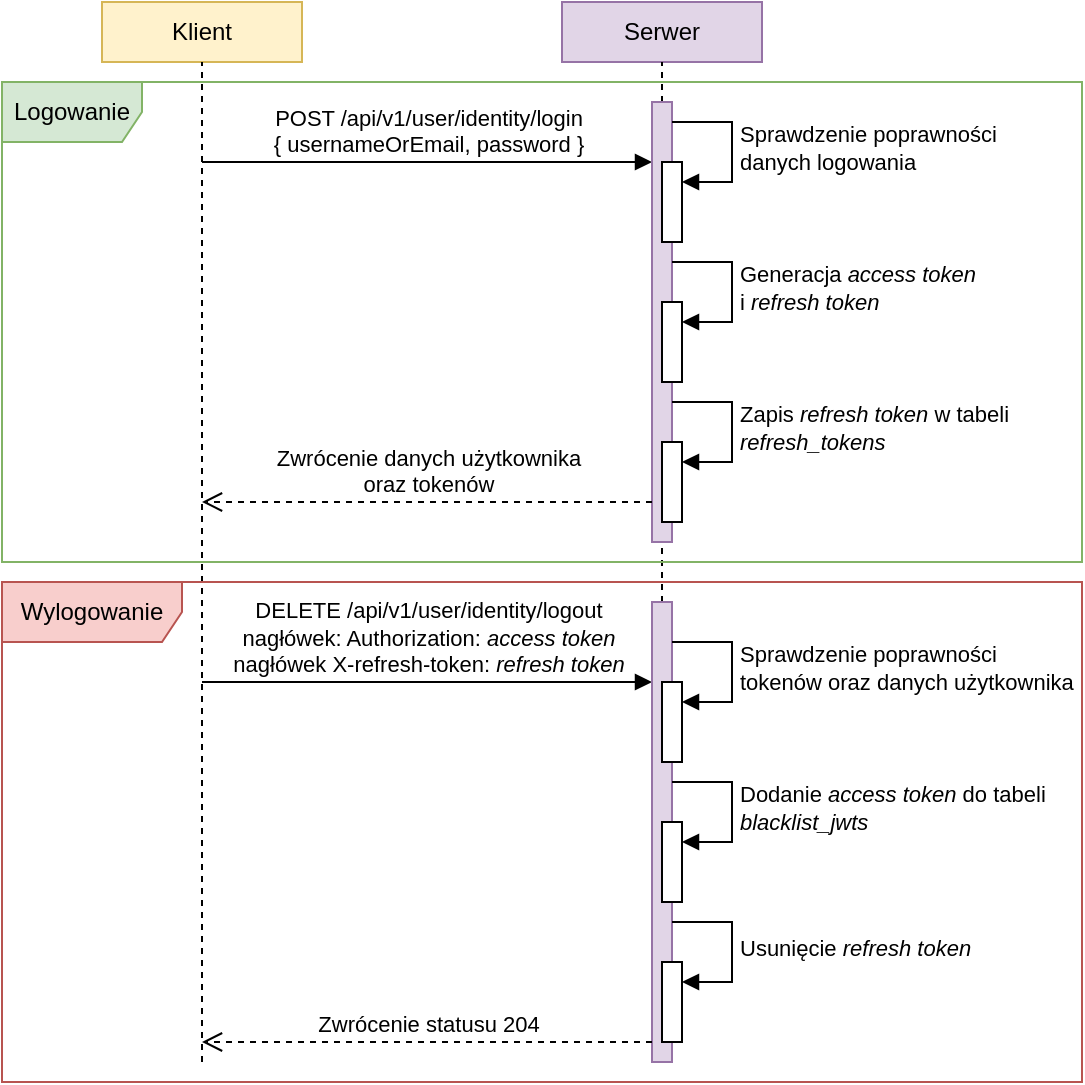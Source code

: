<mxfile version="22.1.15" type="device">
  <diagram name="Strona-1" id="CRbKr-kAui00phHniL13">
    <mxGraphModel dx="956" dy="523" grid="1" gridSize="10" guides="1" tooltips="1" connect="1" arrows="1" fold="1" page="1" pageScale="1" pageWidth="827" pageHeight="1169" math="0" shadow="0">
      <root>
        <mxCell id="0" />
        <mxCell id="1" parent="0" />
        <mxCell id="q5gdYGpSEoozQd5RKPLv-1" value="Klient" style="html=1;whiteSpace=wrap;fillColor=#fff2cc;strokeColor=#d6b656;" vertex="1" parent="1">
          <mxGeometry x="100" y="30" width="100" height="30" as="geometry" />
        </mxCell>
        <mxCell id="q5gdYGpSEoozQd5RKPLv-2" value="" style="endArrow=none;dashed=1;html=1;rounded=0;entryX=0.5;entryY=1;entryDx=0;entryDy=0;" edge="1" parent="1" target="q5gdYGpSEoozQd5RKPLv-1">
          <mxGeometry width="50" height="50" relative="1" as="geometry">
            <mxPoint x="150" y="560" as="sourcePoint" />
            <mxPoint x="360" y="190" as="targetPoint" />
          </mxGeometry>
        </mxCell>
        <mxCell id="q5gdYGpSEoozQd5RKPLv-3" value="Serwer" style="html=1;whiteSpace=wrap;fillColor=#e1d5e7;strokeColor=#9673a6;" vertex="1" parent="1">
          <mxGeometry x="330" y="30" width="100" height="30" as="geometry" />
        </mxCell>
        <mxCell id="q5gdYGpSEoozQd5RKPLv-4" value="" style="endArrow=none;dashed=1;html=1;rounded=0;entryX=0.5;entryY=1;entryDx=0;entryDy=0;" edge="1" parent="1" target="q5gdYGpSEoozQd5RKPLv-3" source="q5gdYGpSEoozQd5RKPLv-6">
          <mxGeometry width="50" height="50" relative="1" as="geometry">
            <mxPoint x="380" y="410" as="sourcePoint" />
            <mxPoint x="590" y="190" as="targetPoint" />
          </mxGeometry>
        </mxCell>
        <mxCell id="q5gdYGpSEoozQd5RKPLv-5" value="POST /api/v1/user/identity/login&lt;br&gt;{ usernameOrEmail, password }" style="html=1;verticalAlign=bottom;endArrow=block;curved=0;rounded=0;" edge="1" parent="1" target="q5gdYGpSEoozQd5RKPLv-6">
          <mxGeometry width="80" relative="1" as="geometry">
            <mxPoint x="150" y="110" as="sourcePoint" />
            <mxPoint x="370" y="110" as="targetPoint" />
          </mxGeometry>
        </mxCell>
        <mxCell id="q5gdYGpSEoozQd5RKPLv-7" value="" style="endArrow=none;dashed=1;html=1;rounded=0;entryX=0.5;entryY=1;entryDx=0;entryDy=0;" edge="1" parent="1" source="q5gdYGpSEoozQd5RKPLv-19" target="q5gdYGpSEoozQd5RKPLv-6">
          <mxGeometry width="50" height="50" relative="1" as="geometry">
            <mxPoint x="380" y="410" as="sourcePoint" />
            <mxPoint x="380" y="70" as="targetPoint" />
          </mxGeometry>
        </mxCell>
        <mxCell id="q5gdYGpSEoozQd5RKPLv-6" value="" style="html=1;points=[[0,0,0,0,5],[0,1,0,0,-5],[1,0,0,0,5],[1,1,0,0,-5]];perimeter=orthogonalPerimeter;outlineConnect=0;targetShapes=umlLifeline;portConstraint=eastwest;newEdgeStyle={&quot;curved&quot;:0,&quot;rounded&quot;:0};fillColor=#e1d5e7;strokeColor=#9673a6;" vertex="1" parent="1">
          <mxGeometry x="375" y="80" width="10" height="220" as="geometry" />
        </mxCell>
        <mxCell id="q5gdYGpSEoozQd5RKPLv-8" value="" style="html=1;points=[[0,0,0,0,5],[0,1,0,0,-5],[1,0,0,0,5],[1,1,0,0,-5]];perimeter=orthogonalPerimeter;outlineConnect=0;targetShapes=umlLifeline;portConstraint=eastwest;newEdgeStyle={&quot;curved&quot;:0,&quot;rounded&quot;:0};" vertex="1" parent="1">
          <mxGeometry x="380" y="110" width="10" height="40" as="geometry" />
        </mxCell>
        <mxCell id="q5gdYGpSEoozQd5RKPLv-9" value="Sprawdzenie poprawności&lt;br&gt;danych logowania" style="html=1;align=left;spacingLeft=2;endArrow=block;rounded=0;edgeStyle=orthogonalEdgeStyle;curved=0;rounded=0;" edge="1" target="q5gdYGpSEoozQd5RKPLv-8" parent="1">
          <mxGeometry relative="1" as="geometry">
            <mxPoint x="385" y="90" as="sourcePoint" />
            <Array as="points">
              <mxPoint x="415" y="120" />
            </Array>
          </mxGeometry>
        </mxCell>
        <mxCell id="q5gdYGpSEoozQd5RKPLv-10" value="" style="html=1;points=[[0,0,0,0,5],[0,1,0,0,-5],[1,0,0,0,5],[1,1,0,0,-5]];perimeter=orthogonalPerimeter;outlineConnect=0;targetShapes=umlLifeline;portConstraint=eastwest;newEdgeStyle={&quot;curved&quot;:0,&quot;rounded&quot;:0};" vertex="1" parent="1">
          <mxGeometry x="380" y="180" width="10" height="40" as="geometry" />
        </mxCell>
        <mxCell id="q5gdYGpSEoozQd5RKPLv-11" value="Generacja &lt;i&gt;access token&lt;/i&gt;&lt;br&gt;i &lt;i&gt;refresh token&lt;/i&gt;" style="html=1;align=left;spacingLeft=2;endArrow=block;rounded=0;edgeStyle=orthogonalEdgeStyle;curved=0;rounded=0;" edge="1" target="q5gdYGpSEoozQd5RKPLv-10" parent="1">
          <mxGeometry relative="1" as="geometry">
            <mxPoint x="385" y="160" as="sourcePoint" />
            <Array as="points">
              <mxPoint x="415" y="190" />
            </Array>
          </mxGeometry>
        </mxCell>
        <mxCell id="q5gdYGpSEoozQd5RKPLv-12" value="Zwrócenie danych użytkownika&lt;br&gt;oraz tokenów" style="html=1;verticalAlign=bottom;endArrow=open;dashed=1;endSize=8;curved=0;rounded=0;" edge="1" parent="1">
          <mxGeometry x="-0.001" relative="1" as="geometry">
            <mxPoint x="375" y="280" as="sourcePoint" />
            <mxPoint x="150" y="280" as="targetPoint" />
            <mxPoint as="offset" />
          </mxGeometry>
        </mxCell>
        <mxCell id="q5gdYGpSEoozQd5RKPLv-15" value="Logowanie" style="shape=umlFrame;whiteSpace=wrap;html=1;pointerEvents=0;width=70;height=30;fillColor=#d5e8d4;strokeColor=#82b366;" vertex="1" parent="1">
          <mxGeometry x="50" y="70" width="540" height="240" as="geometry" />
        </mxCell>
        <mxCell id="q5gdYGpSEoozQd5RKPLv-16" value="" style="html=1;points=[[0,0,0,0,5],[0,1,0,0,-5],[1,0,0,0,5],[1,1,0,0,-5]];perimeter=orthogonalPerimeter;outlineConnect=0;targetShapes=umlLifeline;portConstraint=eastwest;newEdgeStyle={&quot;curved&quot;:0,&quot;rounded&quot;:0};" vertex="1" parent="1">
          <mxGeometry x="380" y="250" width="10" height="40" as="geometry" />
        </mxCell>
        <mxCell id="q5gdYGpSEoozQd5RKPLv-17" value="Zapis &lt;i&gt;refresh token&lt;/i&gt;&amp;nbsp;w tabeli&lt;br&gt;&lt;i&gt;refresh_tokens&lt;/i&gt;" style="html=1;align=left;spacingLeft=2;endArrow=block;rounded=0;edgeStyle=orthogonalEdgeStyle;curved=0;rounded=0;" edge="1" target="q5gdYGpSEoozQd5RKPLv-16" parent="1">
          <mxGeometry relative="1" as="geometry">
            <mxPoint x="385" y="230" as="sourcePoint" />
            <Array as="points">
              <mxPoint x="415" y="260" />
            </Array>
          </mxGeometry>
        </mxCell>
        <mxCell id="q5gdYGpSEoozQd5RKPLv-18" value="DELETE /api/v1/user/identity/logout&lt;br&gt;nagłówek: Authorization: &lt;i&gt;access token&lt;/i&gt;&lt;br&gt;nagłówek X-refresh-token: &lt;i&gt;refresh token&lt;/i&gt;" style="html=1;verticalAlign=bottom;endArrow=block;curved=0;rounded=0;" edge="1" parent="1">
          <mxGeometry width="80" relative="1" as="geometry">
            <mxPoint x="150" y="370" as="sourcePoint" />
            <mxPoint x="375" y="370" as="targetPoint" />
          </mxGeometry>
        </mxCell>
        <mxCell id="q5gdYGpSEoozQd5RKPLv-20" value="" style="endArrow=none;dashed=1;html=1;rounded=0;entryX=0.5;entryY=1;entryDx=0;entryDy=0;" edge="1" parent="1" target="q5gdYGpSEoozQd5RKPLv-19">
          <mxGeometry width="50" height="50" relative="1" as="geometry">
            <mxPoint x="380" y="410" as="sourcePoint" />
            <mxPoint x="380" y="300" as="targetPoint" />
          </mxGeometry>
        </mxCell>
        <mxCell id="q5gdYGpSEoozQd5RKPLv-19" value="" style="html=1;points=[[0,0,0,0,5],[0,1,0,0,-5],[1,0,0,0,5],[1,1,0,0,-5]];perimeter=orthogonalPerimeter;outlineConnect=0;targetShapes=umlLifeline;portConstraint=eastwest;newEdgeStyle={&quot;curved&quot;:0,&quot;rounded&quot;:0};fillColor=#e1d5e7;strokeColor=#9673a6;" vertex="1" parent="1">
          <mxGeometry x="375" y="330" width="10" height="230" as="geometry" />
        </mxCell>
        <mxCell id="q5gdYGpSEoozQd5RKPLv-21" value="" style="html=1;points=[[0,0,0,0,5],[0,1,0,0,-5],[1,0,0,0,5],[1,1,0,0,-5]];perimeter=orthogonalPerimeter;outlineConnect=0;targetShapes=umlLifeline;portConstraint=eastwest;newEdgeStyle={&quot;curved&quot;:0,&quot;rounded&quot;:0};" vertex="1" parent="1">
          <mxGeometry x="380" y="370" width="10" height="40" as="geometry" />
        </mxCell>
        <mxCell id="q5gdYGpSEoozQd5RKPLv-22" value="Sprawdzenie poprawności&lt;br&gt;tokenów oraz danych użytkownika" style="html=1;align=left;spacingLeft=2;endArrow=block;rounded=0;edgeStyle=orthogonalEdgeStyle;curved=0;rounded=0;" edge="1" target="q5gdYGpSEoozQd5RKPLv-21" parent="1">
          <mxGeometry relative="1" as="geometry">
            <mxPoint x="385" y="350" as="sourcePoint" />
            <Array as="points">
              <mxPoint x="415" y="380" />
            </Array>
          </mxGeometry>
        </mxCell>
        <mxCell id="q5gdYGpSEoozQd5RKPLv-23" value="" style="html=1;points=[[0,0,0,0,5],[0,1,0,0,-5],[1,0,0,0,5],[1,1,0,0,-5]];perimeter=orthogonalPerimeter;outlineConnect=0;targetShapes=umlLifeline;portConstraint=eastwest;newEdgeStyle={&quot;curved&quot;:0,&quot;rounded&quot;:0};" vertex="1" parent="1">
          <mxGeometry x="380" y="440" width="10" height="40" as="geometry" />
        </mxCell>
        <mxCell id="q5gdYGpSEoozQd5RKPLv-24" value="Dodanie &lt;i&gt;access token&lt;/i&gt; do tabeli&lt;br&gt;&lt;i&gt;blacklist_jwts&lt;/i&gt;&amp;nbsp;" style="html=1;align=left;spacingLeft=2;endArrow=block;rounded=0;edgeStyle=orthogonalEdgeStyle;curved=0;rounded=0;" edge="1" target="q5gdYGpSEoozQd5RKPLv-23" parent="1">
          <mxGeometry relative="1" as="geometry">
            <mxPoint x="385" y="420" as="sourcePoint" />
            <Array as="points">
              <mxPoint x="415" y="450" />
            </Array>
          </mxGeometry>
        </mxCell>
        <mxCell id="q5gdYGpSEoozQd5RKPLv-25" value="" style="html=1;points=[[0,0,0,0,5],[0,1,0,0,-5],[1,0,0,0,5],[1,1,0,0,-5]];perimeter=orthogonalPerimeter;outlineConnect=0;targetShapes=umlLifeline;portConstraint=eastwest;newEdgeStyle={&quot;curved&quot;:0,&quot;rounded&quot;:0};" vertex="1" parent="1">
          <mxGeometry x="380" y="510" width="10" height="40" as="geometry" />
        </mxCell>
        <mxCell id="q5gdYGpSEoozQd5RKPLv-26" value="Usunięcie &lt;i&gt;refresh token&lt;/i&gt;" style="html=1;align=left;spacingLeft=2;endArrow=block;rounded=0;edgeStyle=orthogonalEdgeStyle;curved=0;rounded=0;" edge="1" target="q5gdYGpSEoozQd5RKPLv-25" parent="1">
          <mxGeometry relative="1" as="geometry">
            <mxPoint x="385" y="490" as="sourcePoint" />
            <Array as="points">
              <mxPoint x="415" y="520" />
            </Array>
          </mxGeometry>
        </mxCell>
        <mxCell id="q5gdYGpSEoozQd5RKPLv-27" value="Zwrócenie statusu 204" style="html=1;verticalAlign=bottom;endArrow=open;dashed=1;endSize=8;curved=0;rounded=0;" edge="1" parent="1">
          <mxGeometry x="-0.001" relative="1" as="geometry">
            <mxPoint x="375" y="550" as="sourcePoint" />
            <mxPoint x="150" y="550" as="targetPoint" />
            <mxPoint as="offset" />
          </mxGeometry>
        </mxCell>
        <mxCell id="q5gdYGpSEoozQd5RKPLv-28" value="Wylogowanie" style="shape=umlFrame;whiteSpace=wrap;html=1;pointerEvents=0;width=90;height=30;fillColor=#f8cecc;strokeColor=#b85450;" vertex="1" parent="1">
          <mxGeometry x="50" y="320" width="540" height="250" as="geometry" />
        </mxCell>
      </root>
    </mxGraphModel>
  </diagram>
</mxfile>
